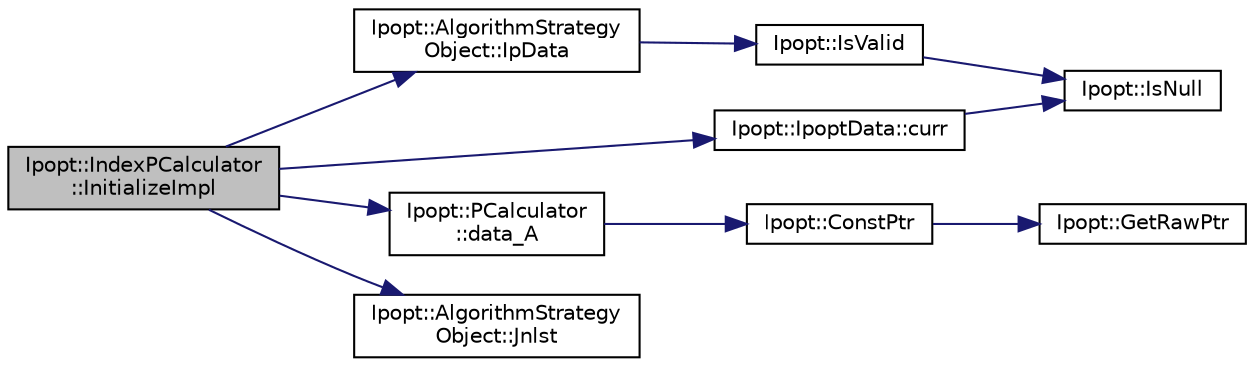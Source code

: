 digraph "Ipopt::IndexPCalculator::InitializeImpl"
{
  edge [fontname="Helvetica",fontsize="10",labelfontname="Helvetica",labelfontsize="10"];
  node [fontname="Helvetica",fontsize="10",shape=record];
  rankdir="LR";
  Node29 [label="Ipopt::IndexPCalculator\l::InitializeImpl",height=0.2,width=0.4,color="black", fillcolor="grey75", style="filled", fontcolor="black"];
  Node29 -> Node30 [color="midnightblue",fontsize="10",style="solid",fontname="Helvetica"];
  Node30 [label="Ipopt::AlgorithmStrategy\lObject::IpData",height=0.2,width=0.4,color="black", fillcolor="white", style="filled",URL="$d6/d4a/class_ipopt_1_1_algorithm_strategy_object.html#a8b39e20ef00543ac41de1e4bb8a75930"];
  Node30 -> Node31 [color="midnightblue",fontsize="10",style="solid",fontname="Helvetica"];
  Node31 [label="Ipopt::IsValid",height=0.2,width=0.4,color="black", fillcolor="white", style="filled",URL="$d7/db2/namespace_ipopt.html#a412b04fd3180a55969ff76224d5bfec6"];
  Node31 -> Node32 [color="midnightblue",fontsize="10",style="solid",fontname="Helvetica"];
  Node32 [label="Ipopt::IsNull",height=0.2,width=0.4,color="black", fillcolor="white", style="filled",URL="$d7/db2/namespace_ipopt.html#acfc346e8412ed6def2dc1858b78bde1b"];
  Node29 -> Node33 [color="midnightblue",fontsize="10",style="solid",fontname="Helvetica"];
  Node33 [label="Ipopt::IpoptData::curr",height=0.2,width=0.4,color="black", fillcolor="white", style="filled",URL="$de/dd4/class_ipopt_1_1_ipopt_data.html#a7ea3aeb9b62b340f7671d61b88a9b056"];
  Node33 -> Node32 [color="midnightblue",fontsize="10",style="solid",fontname="Helvetica"];
  Node29 -> Node34 [color="midnightblue",fontsize="10",style="solid",fontname="Helvetica"];
  Node34 [label="Ipopt::PCalculator\l::data_A",height=0.2,width=0.4,color="black", fillcolor="white", style="filled",URL="$d9/d85/class_ipopt_1_1_p_calculator.html#aabff62c62e0960a38a11cb7b49edd710"];
  Node34 -> Node35 [color="midnightblue",fontsize="10",style="solid",fontname="Helvetica"];
  Node35 [label="Ipopt::ConstPtr",height=0.2,width=0.4,color="black", fillcolor="white", style="filled",URL="$d7/db2/namespace_ipopt.html#a3e8cc2c607c17995786c1929bd006be9"];
  Node35 -> Node36 [color="midnightblue",fontsize="10",style="solid",fontname="Helvetica"];
  Node36 [label="Ipopt::GetRawPtr",height=0.2,width=0.4,color="black", fillcolor="white", style="filled",URL="$d7/db2/namespace_ipopt.html#a4ae001947e506b5b8f4f134b8a4ead23"];
  Node29 -> Node37 [color="midnightblue",fontsize="10",style="solid",fontname="Helvetica"];
  Node37 [label="Ipopt::AlgorithmStrategy\lObject::Jnlst",height=0.2,width=0.4,color="black", fillcolor="white", style="filled",URL="$d6/d4a/class_ipopt_1_1_algorithm_strategy_object.html#af33506203825c1679fdb8e3b02df0cd7"];
}
